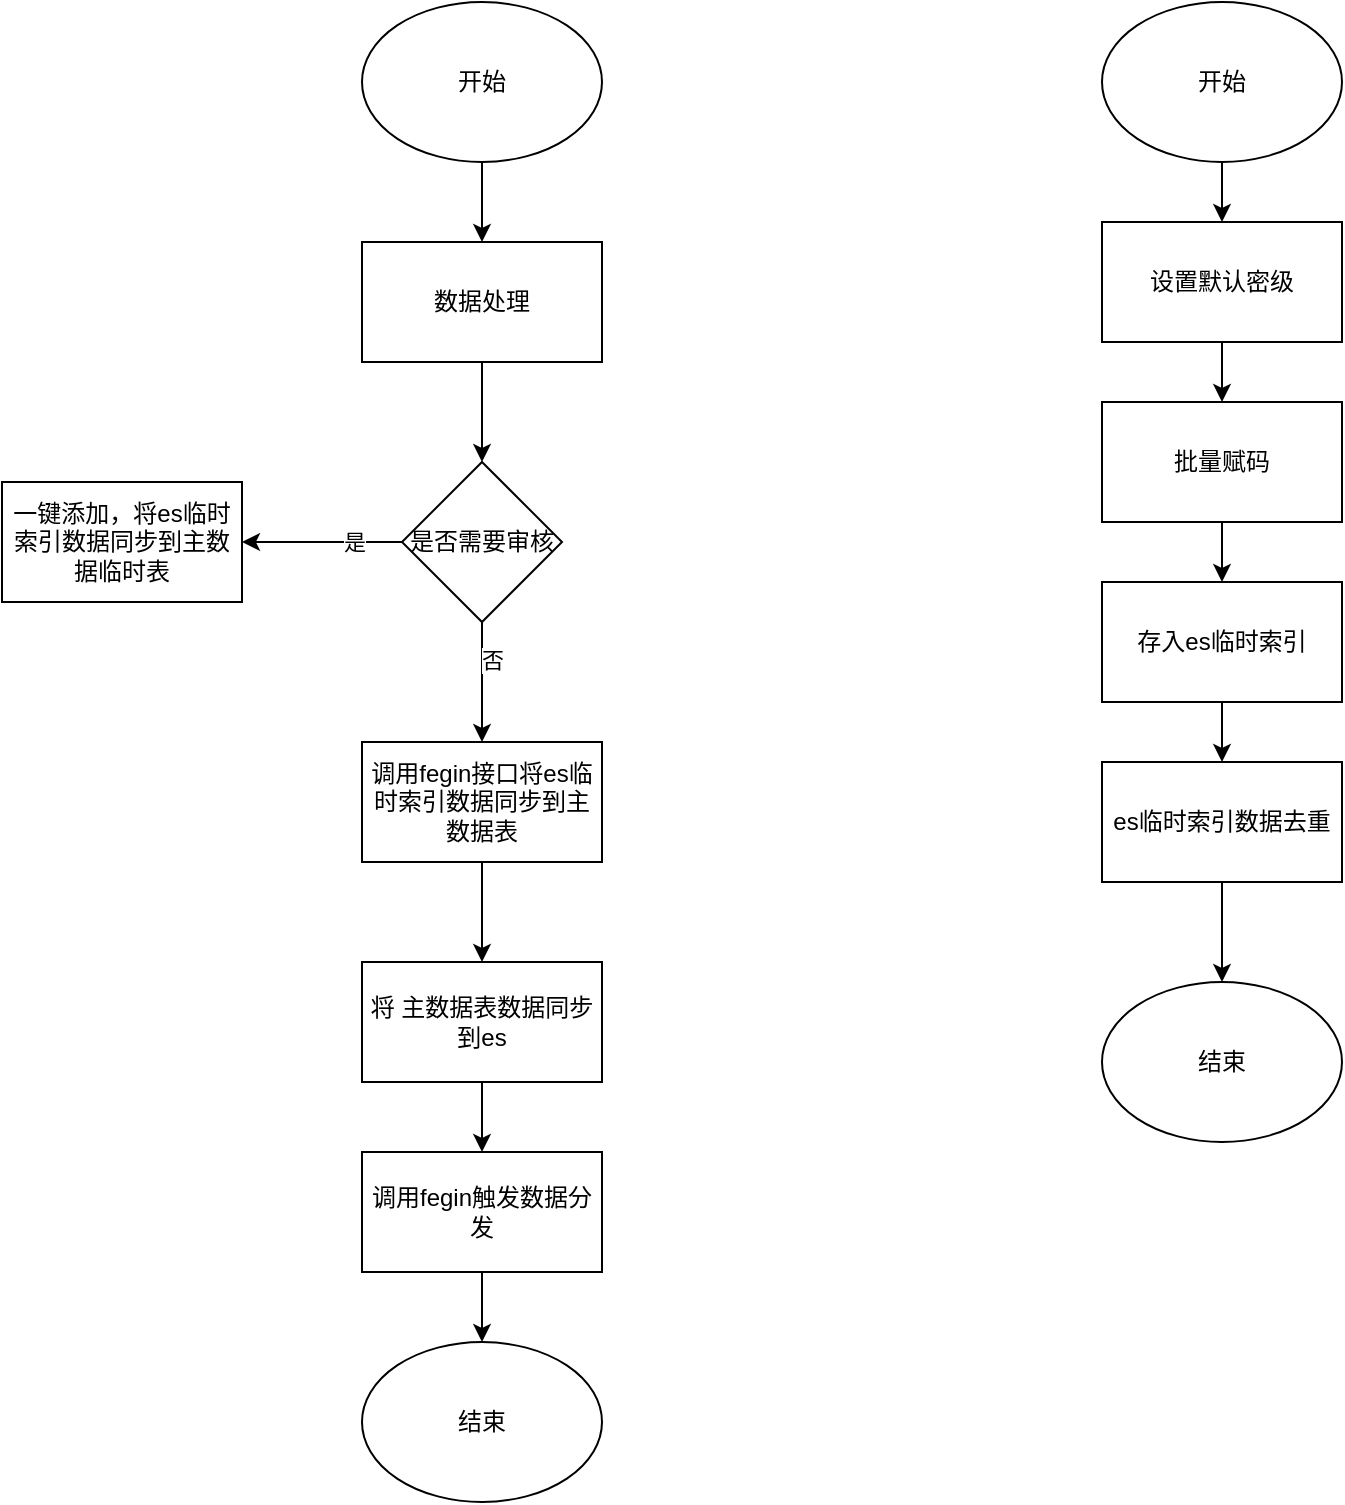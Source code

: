 <mxfile version="23.1.5" type="github">
  <diagram name="第 1 页" id="1Jv4I5vn7Zk7EEgFjA-0">
    <mxGraphModel dx="1114" dy="615" grid="1" gridSize="10" guides="1" tooltips="1" connect="1" arrows="1" fold="1" page="1" pageScale="1" pageWidth="827" pageHeight="1169" math="0" shadow="0">
      <root>
        <mxCell id="0" />
        <mxCell id="1" parent="0" />
        <mxCell id="ILYdvK3medi0fULYivzU-11" value="" style="edgeStyle=orthogonalEdgeStyle;rounded=0;orthogonalLoop=1;jettySize=auto;html=1;" edge="1" parent="1" source="ILYdvK3medi0fULYivzU-1" target="ILYdvK3medi0fULYivzU-10">
          <mxGeometry relative="1" as="geometry" />
        </mxCell>
        <mxCell id="ILYdvK3medi0fULYivzU-1" value="开始" style="ellipse;whiteSpace=wrap;html=1;" vertex="1" parent="1">
          <mxGeometry x="200" y="100" width="120" height="80" as="geometry" />
        </mxCell>
        <mxCell id="ILYdvK3medi0fULYivzU-14" value="" style="edgeStyle=orthogonalEdgeStyle;rounded=0;orthogonalLoop=1;jettySize=auto;html=1;" edge="1" parent="1" source="ILYdvK3medi0fULYivzU-2" target="ILYdvK3medi0fULYivzU-13">
          <mxGeometry relative="1" as="geometry" />
        </mxCell>
        <mxCell id="ILYdvK3medi0fULYivzU-15" value="是" style="edgeLabel;html=1;align=center;verticalAlign=middle;resizable=0;points=[];" vertex="1" connectable="0" parent="ILYdvK3medi0fULYivzU-14">
          <mxGeometry x="-0.392" relative="1" as="geometry">
            <mxPoint as="offset" />
          </mxGeometry>
        </mxCell>
        <mxCell id="ILYdvK3medi0fULYivzU-37" value="" style="edgeStyle=orthogonalEdgeStyle;rounded=0;orthogonalLoop=1;jettySize=auto;html=1;" edge="1" parent="1" source="ILYdvK3medi0fULYivzU-2" target="ILYdvK3medi0fULYivzU-19">
          <mxGeometry relative="1" as="geometry" />
        </mxCell>
        <mxCell id="ILYdvK3medi0fULYivzU-38" value="否" style="edgeLabel;html=1;align=center;verticalAlign=middle;resizable=0;points=[];" vertex="1" connectable="0" parent="ILYdvK3medi0fULYivzU-37">
          <mxGeometry x="-0.375" y="5" relative="1" as="geometry">
            <mxPoint as="offset" />
          </mxGeometry>
        </mxCell>
        <mxCell id="ILYdvK3medi0fULYivzU-2" value="是否需要审核" style="rhombus;whiteSpace=wrap;html=1;" vertex="1" parent="1">
          <mxGeometry x="220" y="330" width="80" height="80" as="geometry" />
        </mxCell>
        <mxCell id="ILYdvK3medi0fULYivzU-12" value="" style="edgeStyle=orthogonalEdgeStyle;rounded=0;orthogonalLoop=1;jettySize=auto;html=1;" edge="1" parent="1" source="ILYdvK3medi0fULYivzU-10" target="ILYdvK3medi0fULYivzU-2">
          <mxGeometry relative="1" as="geometry" />
        </mxCell>
        <mxCell id="ILYdvK3medi0fULYivzU-10" value="数据处理" style="rounded=0;whiteSpace=wrap;html=1;" vertex="1" parent="1">
          <mxGeometry x="200" y="220" width="120" height="60" as="geometry" />
        </mxCell>
        <mxCell id="ILYdvK3medi0fULYivzU-13" value="一键添加，将es临时索引数据同步到主数据临时表" style="rounded=0;whiteSpace=wrap;html=1;" vertex="1" parent="1">
          <mxGeometry x="20" y="340" width="120" height="60" as="geometry" />
        </mxCell>
        <mxCell id="ILYdvK3medi0fULYivzU-42" value="" style="edgeStyle=orthogonalEdgeStyle;rounded=0;orthogonalLoop=1;jettySize=auto;html=1;" edge="1" parent="1" source="ILYdvK3medi0fULYivzU-19" target="ILYdvK3medi0fULYivzU-41">
          <mxGeometry relative="1" as="geometry" />
        </mxCell>
        <mxCell id="ILYdvK3medi0fULYivzU-19" value="调用fegin接口将es临时索引数据同步到主数据表" style="rounded=0;whiteSpace=wrap;html=1;" vertex="1" parent="1">
          <mxGeometry x="200" y="470" width="120" height="60" as="geometry" />
        </mxCell>
        <mxCell id="ILYdvK3medi0fULYivzU-45" value="" style="edgeStyle=orthogonalEdgeStyle;rounded=0;orthogonalLoop=1;jettySize=auto;html=1;" edge="1" parent="1" source="ILYdvK3medi0fULYivzU-21" target="ILYdvK3medi0fULYivzU-44">
          <mxGeometry relative="1" as="geometry" />
        </mxCell>
        <mxCell id="ILYdvK3medi0fULYivzU-21" value="调用fegin触发数据分发" style="rounded=0;whiteSpace=wrap;html=1;" vertex="1" parent="1">
          <mxGeometry x="200" y="675" width="120" height="60" as="geometry" />
        </mxCell>
        <mxCell id="ILYdvK3medi0fULYivzU-29" value="" style="edgeStyle=orthogonalEdgeStyle;rounded=0;orthogonalLoop=1;jettySize=auto;html=1;" edge="1" parent="1" source="ILYdvK3medi0fULYivzU-23" target="ILYdvK3medi0fULYivzU-28">
          <mxGeometry relative="1" as="geometry" />
        </mxCell>
        <mxCell id="ILYdvK3medi0fULYivzU-23" value="开始" style="ellipse;whiteSpace=wrap;html=1;" vertex="1" parent="1">
          <mxGeometry x="570" y="100" width="120" height="80" as="geometry" />
        </mxCell>
        <mxCell id="ILYdvK3medi0fULYivzU-27" value="" style="edgeStyle=orthogonalEdgeStyle;rounded=0;orthogonalLoop=1;jettySize=auto;html=1;" edge="1" parent="1" source="ILYdvK3medi0fULYivzU-24" target="ILYdvK3medi0fULYivzU-26">
          <mxGeometry relative="1" as="geometry" />
        </mxCell>
        <mxCell id="ILYdvK3medi0fULYivzU-24" value="存入es临时索引" style="rounded=0;whiteSpace=wrap;html=1;" vertex="1" parent="1">
          <mxGeometry x="570" y="390" width="120" height="60" as="geometry" />
        </mxCell>
        <mxCell id="ILYdvK3medi0fULYivzU-47" value="" style="edgeStyle=orthogonalEdgeStyle;rounded=0;orthogonalLoop=1;jettySize=auto;html=1;" edge="1" parent="1" source="ILYdvK3medi0fULYivzU-26" target="ILYdvK3medi0fULYivzU-46">
          <mxGeometry relative="1" as="geometry" />
        </mxCell>
        <mxCell id="ILYdvK3medi0fULYivzU-26" value="es临时索引数据去重" style="rounded=0;whiteSpace=wrap;html=1;" vertex="1" parent="1">
          <mxGeometry x="570" y="480" width="120" height="60" as="geometry" />
        </mxCell>
        <mxCell id="ILYdvK3medi0fULYivzU-35" value="" style="edgeStyle=orthogonalEdgeStyle;rounded=0;orthogonalLoop=1;jettySize=auto;html=1;" edge="1" parent="1" source="ILYdvK3medi0fULYivzU-28" target="ILYdvK3medi0fULYivzU-34">
          <mxGeometry relative="1" as="geometry" />
        </mxCell>
        <mxCell id="ILYdvK3medi0fULYivzU-28" value="设置默认密级" style="rounded=0;whiteSpace=wrap;html=1;" vertex="1" parent="1">
          <mxGeometry x="570" y="210" width="120" height="60" as="geometry" />
        </mxCell>
        <mxCell id="ILYdvK3medi0fULYivzU-36" value="" style="edgeStyle=orthogonalEdgeStyle;rounded=0;orthogonalLoop=1;jettySize=auto;html=1;" edge="1" parent="1" source="ILYdvK3medi0fULYivzU-34" target="ILYdvK3medi0fULYivzU-24">
          <mxGeometry relative="1" as="geometry" />
        </mxCell>
        <mxCell id="ILYdvK3medi0fULYivzU-34" value="批量赋码" style="rounded=0;whiteSpace=wrap;html=1;" vertex="1" parent="1">
          <mxGeometry x="570" y="300" width="120" height="60" as="geometry" />
        </mxCell>
        <mxCell id="ILYdvK3medi0fULYivzU-43" value="" style="edgeStyle=orthogonalEdgeStyle;rounded=0;orthogonalLoop=1;jettySize=auto;html=1;" edge="1" parent="1" source="ILYdvK3medi0fULYivzU-41" target="ILYdvK3medi0fULYivzU-21">
          <mxGeometry relative="1" as="geometry" />
        </mxCell>
        <mxCell id="ILYdvK3medi0fULYivzU-41" value="将 主数据表数据同步到es" style="rounded=0;whiteSpace=wrap;html=1;" vertex="1" parent="1">
          <mxGeometry x="200" y="580" width="120" height="60" as="geometry" />
        </mxCell>
        <mxCell id="ILYdvK3medi0fULYivzU-44" value="结束" style="ellipse;whiteSpace=wrap;html=1;" vertex="1" parent="1">
          <mxGeometry x="200" y="770" width="120" height="80" as="geometry" />
        </mxCell>
        <mxCell id="ILYdvK3medi0fULYivzU-46" value="结束" style="ellipse;whiteSpace=wrap;html=1;" vertex="1" parent="1">
          <mxGeometry x="570" y="590" width="120" height="80" as="geometry" />
        </mxCell>
      </root>
    </mxGraphModel>
  </diagram>
</mxfile>
